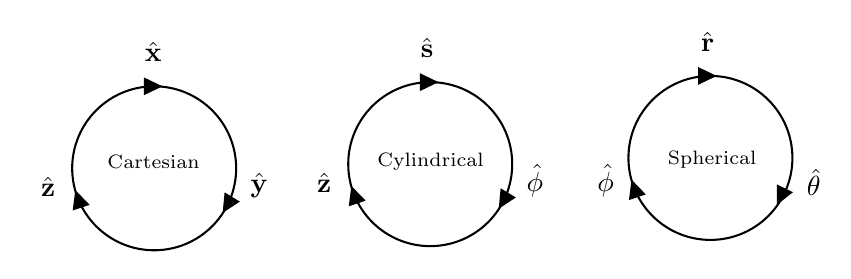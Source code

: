 

\tikzset{every picture/.style={line width=0.75pt}} %set default line width to 0.75pt        

\begin{tikzpicture}[x=0.75pt,y=0.75pt,yscale=-1,xscale=1]
%uncomment if require: \path (0,119); %set diagram left start at 0, and has height of 119

%Shape: Circle [id:dp11294753346173558] 
\draw   (152.5,68.65) .. controls (152.5,46.83) and (170.18,29.15) .. (192,29.15) .. controls (213.82,29.15) and (231.5,46.83) .. (231.5,68.65) .. controls (231.5,90.47) and (213.82,108.15) .. (192,108.15) .. controls (170.18,108.15) and (152.5,90.47) .. (152.5,68.65) -- cycle ;
%Straight Lines [id:da8781956764184724] 
\draw    (156,85.14) -- (154.95,81.99) ;
\draw [shift={(154,79.14)}, rotate = 71.57] [fill={rgb, 255:red, 0; green, 0; blue, 0 }  ][line width=0.08]  [draw opacity=0] (8.93,-4.29) -- (0,0) -- (8.93,4.29) -- cycle    ;
%Straight Lines [id:da3343053817606838] 
\draw    (194,29.15) ;
\draw [shift={(196,29.15)}, rotate = 180] [fill={rgb, 255:red, 0; green, 0; blue, 0 }  ][line width=0.08]  [draw opacity=0] (8.93,-4.29) -- (0,0) -- (8.93,4.29) -- cycle    ;
%Straight Lines [id:da6322375299715337] 
\draw    (228,85.15) -- (226.54,87.57) ;
\draw [shift={(225,90.14)}, rotate = 300.99] [fill={rgb, 255:red, 0; green, 0; blue, 0 }  ][line width=0.08]  [draw opacity=0] (8.93,-4.29) -- (0,0) -- (8.93,4.29) -- cycle    ;
%Shape: Circle [id:dp5219136794940211] 
\draw   (287.5,65.65) .. controls (287.5,43.83) and (305.18,26.15) .. (327,26.15) .. controls (348.82,26.15) and (366.5,43.83) .. (366.5,65.65) .. controls (366.5,87.47) and (348.82,105.15) .. (327,105.15) .. controls (305.18,105.15) and (287.5,87.47) .. (287.5,65.65) -- cycle ;
%Straight Lines [id:da4362645540466372] 
\draw    (291,82.14) -- (289.95,78.99) ;
\draw [shift={(289,76.14)}, rotate = 71.57] [fill={rgb, 255:red, 0; green, 0; blue, 0 }  ][line width=0.08]  [draw opacity=0] (8.93,-4.29) -- (0,0) -- (8.93,4.29) -- cycle    ;
%Straight Lines [id:da41990577950119734] 
\draw    (328,26.15) ;
\draw [shift={(330,26.15)}, rotate = 180] [fill={rgb, 255:red, 0; green, 0; blue, 0 }  ][line width=0.08]  [draw opacity=0] (8.93,-4.29) -- (0,0) -- (8.93,4.29) -- cycle    ;
%Straight Lines [id:da29652914044613565] 
\draw    (362,82.15) -- (360.31,85.63) ;
\draw [shift={(359,88.33)}, rotate = 295.88] [fill={rgb, 255:red, 0; green, 0; blue, 0 }  ][line width=0.08]  [draw opacity=0] (8.93,-4.29) -- (0,0) -- (8.93,4.29) -- cycle    ;
%Shape: Circle [id:dp3699183091255738] 
\draw   (19.5,70.65) .. controls (19.5,48.83) and (37.18,31.15) .. (59,31.15) .. controls (80.82,31.15) and (98.5,48.83) .. (98.5,70.65) .. controls (98.5,92.47) and (80.82,110.15) .. (59,110.15) .. controls (37.18,110.15) and (19.5,92.47) .. (19.5,70.65) -- cycle ;
%Straight Lines [id:da3848756409828027] 
\draw    (23,87.14) -- (21.95,83.99) ;
\draw [shift={(21,81.14)}, rotate = 71.57] [fill={rgb, 255:red, 0; green, 0; blue, 0 }  ][line width=0.08]  [draw opacity=0] (8.93,-4.29) -- (0,0) -- (8.93,4.29) -- cycle    ;
%Straight Lines [id:da19025846972692007] 
\draw    (61,31.15) ;
\draw [shift={(63,31.15)}, rotate = 180] [fill={rgb, 255:red, 0; green, 0; blue, 0 }  ][line width=0.08]  [draw opacity=0] (8.93,-4.29) -- (0,0) -- (8.93,4.29) -- cycle    ;
%Straight Lines [id:da7581876358143522] 
\draw    (95,87.15) -- (93.54,89.57) ;
\draw [shift={(92,92.14)}, rotate = 300.99] [fill={rgb, 255:red, 0; green, 0; blue, 0 }  ][line width=0.08]  [draw opacity=0] (8.93,-4.29) -- (0,0) -- (8.93,4.29) -- cycle    ;

% Text Node
\draw (165,62) node [anchor=north west][inner sep=0.75pt]  [font=\scriptsize] [align=left] {Cylindrical};
% Text Node
\draw (305,61) node [anchor=north west][inner sep=0.75pt]  [font=\scriptsize] [align=left] {Spherical};
% Text Node
\draw (321,3.4) node [anchor=north west][inner sep=0.75pt]    {$\hat{\mathbf{r}}$};
% Text Node
\draw (372,69.4) node [anchor=north west][inner sep=0.75pt]    {$\hat{\mathbf{\theta }}$};
% Text Node
\draw (271,67.4) node [anchor=north west][inner sep=0.75pt]    {$\hat{\mathbf{\phi }}$};
% Text Node
\draw (186,6.4) node [anchor=north west][inner sep=0.75pt]    {$\hat{\mathbf{s}}$};
% Text Node
\draw (237,67.4) node [anchor=north west][inner sep=0.75pt]    {$\hat{\mathbf{\phi }}$};
% Text Node
\draw (136,71.4) node [anchor=north west][inner sep=0.75pt]    {$\hat{\mathbf{z}}$};
% Text Node
\draw (35,63) node [anchor=north west][inner sep=0.75pt]  [font=\scriptsize] [align=left] {Cartesian};
% Text Node
\draw (53,8.4) node [anchor=north west][inner sep=0.75pt]    {$\hat{\mathbf{x}}$};
% Text Node
\draw (104,71.4) node [anchor=north west][inner sep=0.75pt]    {$\hat{\mathbf{y}}$};
% Text Node
\draw (3,73.4) node [anchor=north west][inner sep=0.75pt]    {$\hat{\mathbf{z}}$};


\end{tikzpicture}
